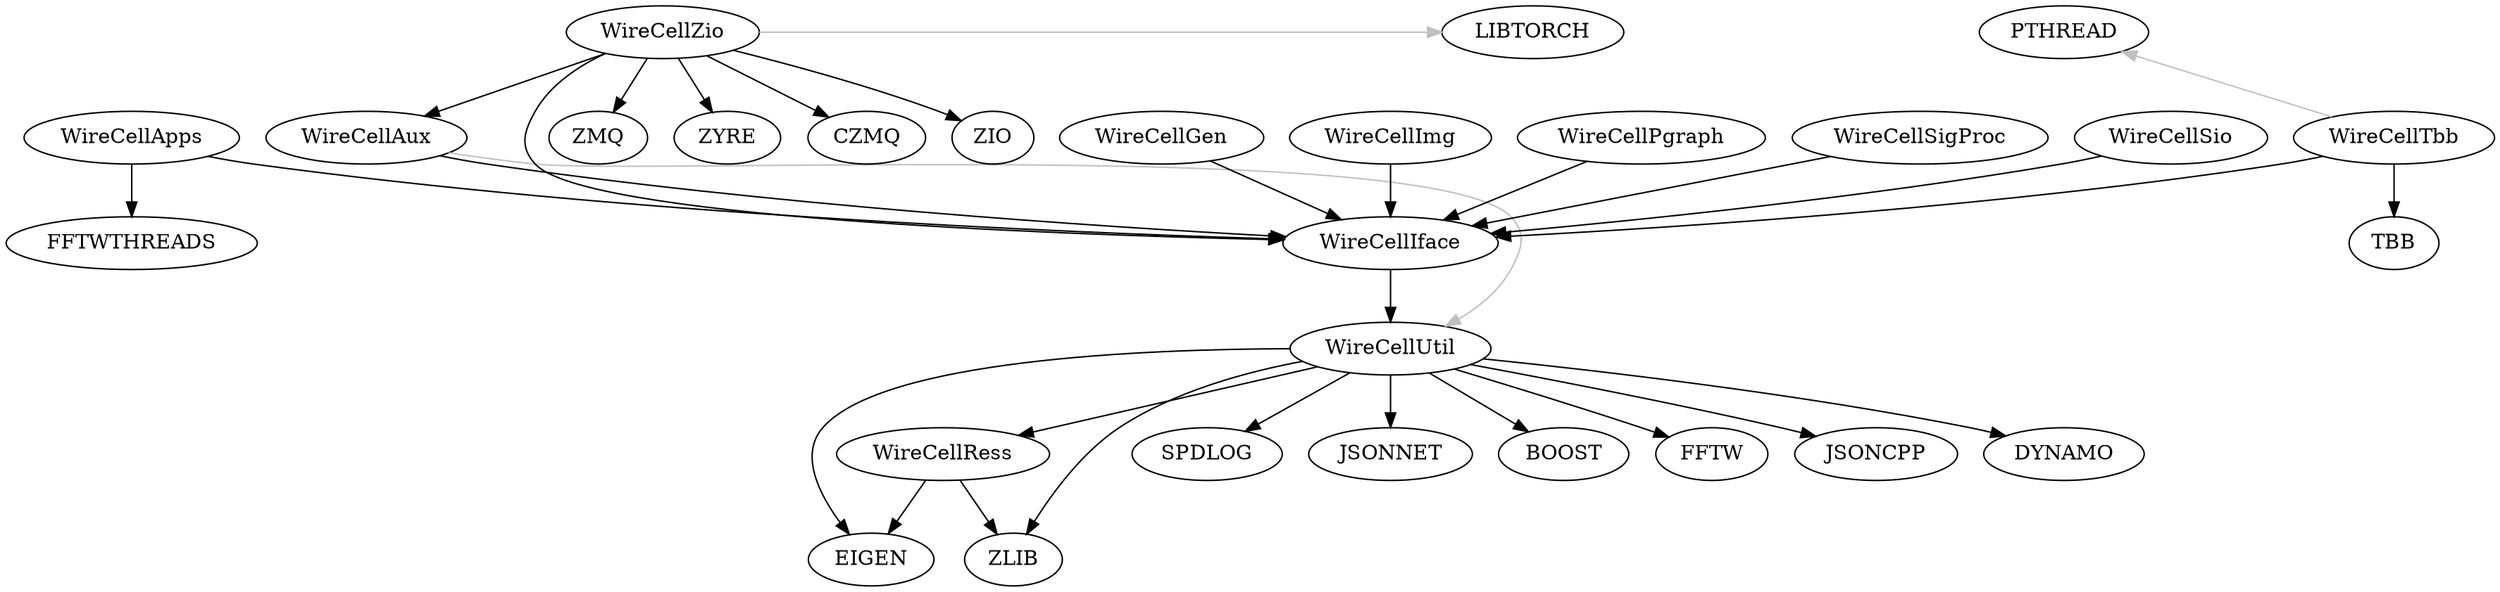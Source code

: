 digraph deps {
	"WireCellApps";
	"WireCellAux";
	"WireCellGen";
	"WireCellIface";
	"WireCellImg";
	"WireCellPgraph";
	"WireCellRess";
	"WireCellSigProc";
	"WireCellSio";
	"WireCellTbb";
	"WireCellUtil";
	"WireCellZio";
	"WireCellApps" -> "WireCellIface"[color="black"];
	"WireCellApps" -> "FFTWTHREADS"[color="black"];
	"WireCellAux" -> "WireCellIface"[color="black"];
	"WireCellAux" -> "WireCellUtil"[color="gray",constraint=false];
	"WireCellGen" -> "WireCellIface"[color="black"];
	"WireCellIface" -> "WireCellUtil"[color="black"];
	"WireCellImg" -> "WireCellIface"[color="black"];
	"WireCellPgraph" -> "WireCellIface"[color="black"];
	"WireCellRess" -> "EIGEN"[color="black"];
	"WireCellRess" -> "ZLIB"[color="black"];
	"WireCellSigProc" -> "WireCellIface"[color="black"];
	"WireCellSio" -> "WireCellIface"[color="black"];
	"WireCellTbb" -> "WireCellIface"[color="black"];
	"WireCellTbb" -> "TBB"[color="black"];
	"WireCellTbb" -> "PTHREAD"[color="gray",constraint=false];
	"WireCellUtil" -> "EIGEN"[color="black"];
	"WireCellUtil" -> "SPDLOG"[color="black"];
	"WireCellUtil" -> "JSONNET"[color="black"];
	"WireCellUtil" -> "ZLIB"[color="black"];
	"WireCellUtil" -> "BOOST"[color="black"];
	"WireCellUtil" -> "WireCellRess"[color="black"];
	"WireCellUtil" -> "FFTW"[color="black"];
	"WireCellUtil" -> "JSONCPP"[color="black"];
	"WireCellUtil" -> "DYNAMO"[color="black"];
	"WireCellZio" -> "ZMQ"[color="black"];
	"WireCellZio" -> "ZYRE"[color="black"];
	"WireCellZio" -> "WireCellAux"[color="black"];
	"WireCellZio" -> "CZMQ"[color="black"];
	"WireCellZio" -> "WireCellIface"[color="black"];
	"WireCellZio" -> "ZIO"[color="black"];
	"WireCellZio" -> "LIBTORCH"[color="gray",constraint=false];
}
